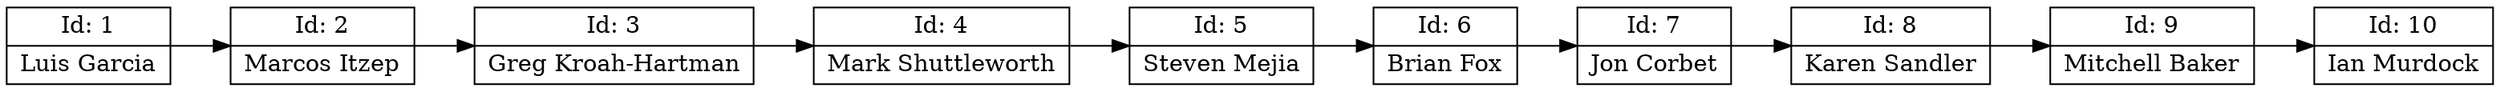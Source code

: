 digraph G { rankdir=LR; node [shape=record];
U1 [label="Id: 1 | Luis Garcia"];
U1 -> U2;
U2 [label="Id: 2 | Marcos Itzep"];
U2 -> U3;
U3 [label="Id: 3 | Greg Kroah-Hartman"];
U3 -> U4;
U4 [label="Id: 4 | Mark Shuttleworth"];
U4 -> U5;
U5 [label="Id: 5 | Steven Mejia"];
U5 -> U6;
U6 [label="Id: 6 | Brian Fox"];
U6 -> U7;
U7 [label="Id: 7 | Jon Corbet"];
U7 -> U8;
U8 [label="Id: 8 | Karen Sandler"];
U8 -> U9;
U9 [label="Id: 9 | Mitchell Baker"];
U9 -> U10;
U10 [label="Id: 10 | Ian Murdock"];
}
